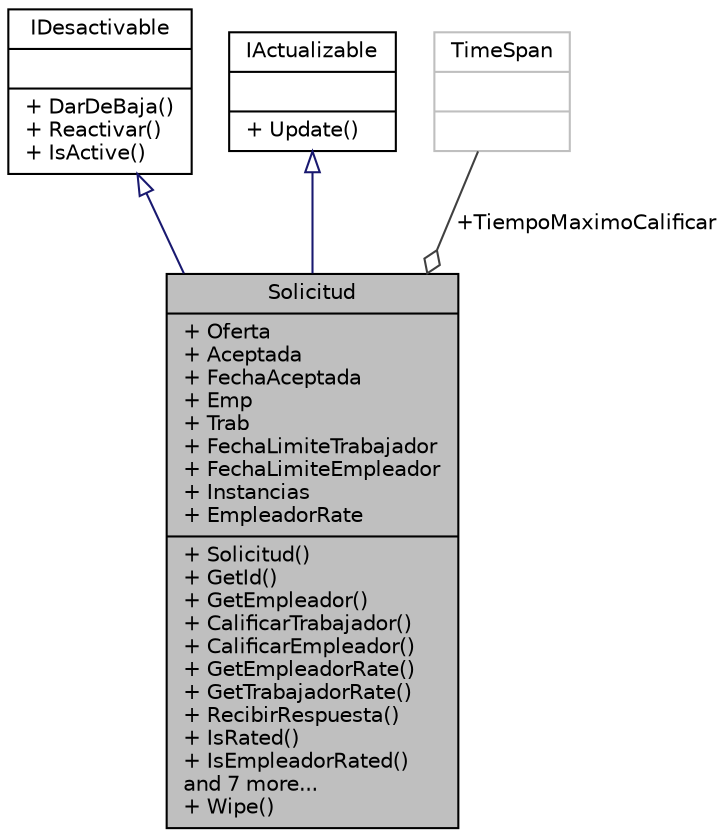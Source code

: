 digraph "Solicitud"
{
 // INTERACTIVE_SVG=YES
 // LATEX_PDF_SIZE
  edge [fontname="Helvetica",fontsize="10",labelfontname="Helvetica",labelfontsize="10"];
  node [fontname="Helvetica",fontsize="10",shape=record];
  Node1 [label="{Solicitud\n|+ Oferta\l+ Aceptada\l+ FechaAceptada\l+ Emp\l+ Trab\l+ FechaLimiteTrabajador\l+ FechaLimiteEmpleador\l+ Instancias\l+ EmpleadorRate\l|+ Solicitud()\l+ GetId()\l+ GetEmpleador()\l+ CalificarTrabajador()\l+ CalificarEmpleador()\l+ GetEmpleadorRate()\l+ GetTrabajadorRate()\l+ RecibirRespuesta()\l+ IsRated()\l+ IsEmpleadorRated()\land 7 more...\l+ Wipe()\l}",height=0.2,width=0.4,color="black", fillcolor="grey75", style="filled", fontcolor="black",tooltip="Clase Solicitud para iniciar una OfertaDeServicio."];
  Node2 -> Node1 [dir="back",color="midnightblue",fontsize="10",style="solid",arrowtail="onormal",fontname="Helvetica"];
  Node2 [label="{IDesactivable\n||+ DarDeBaja()\l+ Reactivar()\l+ IsActive()\l}",height=0.2,width=0.4,color="black", fillcolor="white", style="filled",URL="$interfaceIDesactivable.html",tooltip="Interfaz para el manejo de actividad de un usuario, una categoría, etc."];
  Node3 -> Node1 [dir="back",color="midnightblue",fontsize="10",style="solid",arrowtail="onormal",fontname="Helvetica"];
  Node3 [label="{IActualizable\n||+ Update()\l}",height=0.2,width=0.4,color="black", fillcolor="white", style="filled",URL="$interfaceIActualizable.html",tooltip="Interfaz para actualizar una fecha ."];
  Node4 -> Node1 [color="grey25",fontsize="10",style="solid",label=" +TiempoMaximoCalificar" ,arrowhead="odiamond",fontname="Helvetica"];
  Node4 [label="{TimeSpan\n||}",height=0.2,width=0.4,color="grey75", fillcolor="white", style="filled",tooltip=" "];
}
